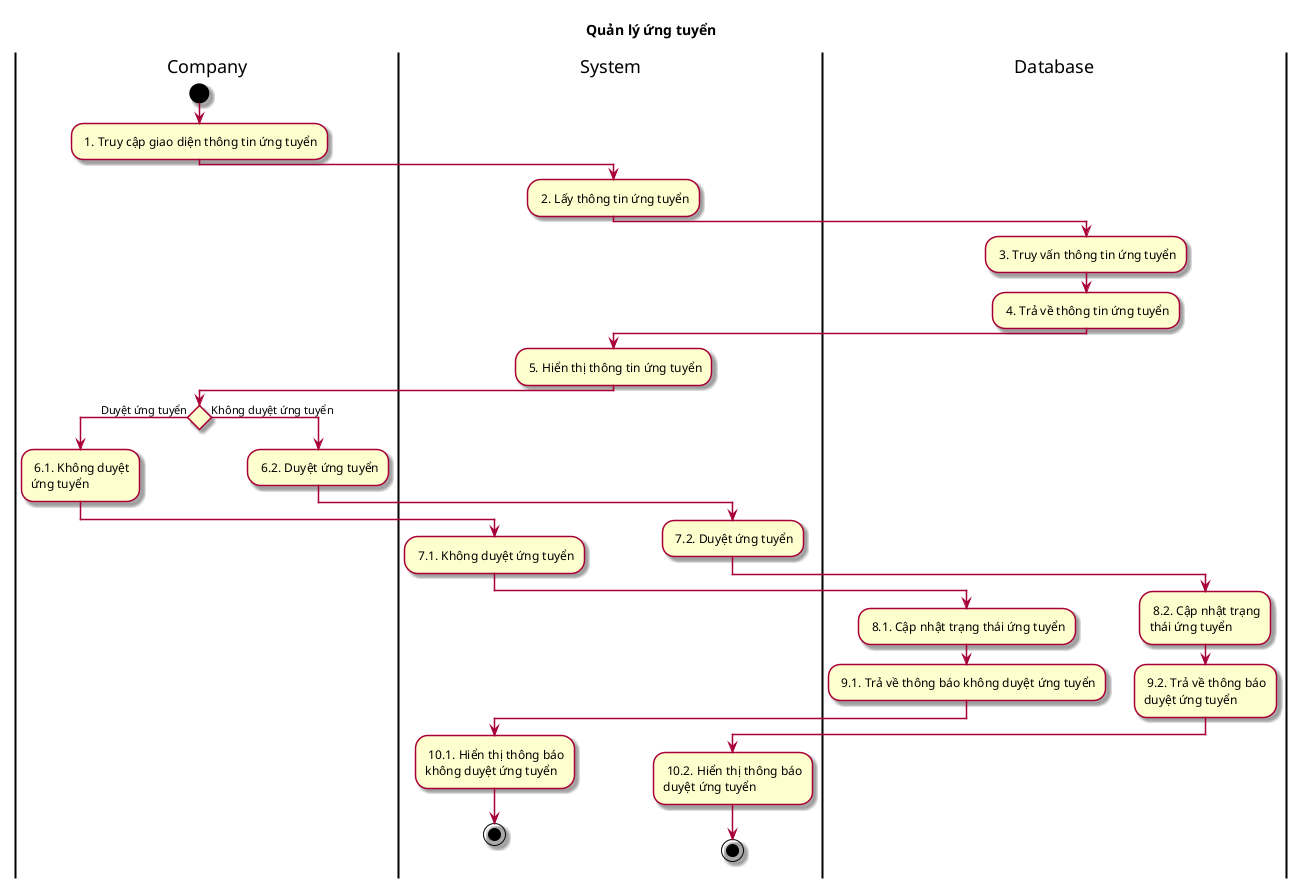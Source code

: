 @startuml ActQuanLyUngTuyen

skin rose
title Quản lý ứng tuyển

|Company|
start
: 1. Truy cập giao diện thông tin ứng tuyển;
|System|
: 2. Lấy thông tin ứng tuyển;
|Database|
: 3. Truy vấn thông tin ứng tuyển;
: 4. Trả về thông tin ứng tuyển;
|System|
: 5. Hiển thị thông tin ứng tuyển;
|Company|
if () then (Duyệt ứng tuyển)
: 6.1. Không duyệt\nứng tuyển;
|System|
: 7.1. Không duyệt ứng tuyển;
|Database|
: 8.1. Cập nhật trạng thái ứng tuyển;
: 9.1. Trả về thông báo không duyệt ứng tuyển;
|System|
: 10.1. Hiển thị thông báo\nkhông duyệt ứng tuyển;
stop
else (Không duyệt ứng tuyển)
|Company|
: 6.2. Duyệt ứng tuyển;
|System|
: 7.2. Duyệt ứng tuyển;
|Database|
: 8.2. Cập nhật trạng\nthái ứng tuyển;
: 9.2. Trả về thông báo\nduyệt ứng tuyển;
|System|
: 10.2. Hiển thị thông báo\nduyệt ứng tuyển;
stop

@enduml
```